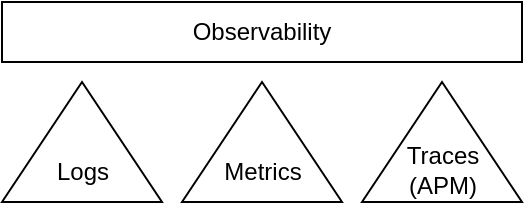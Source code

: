 <mxfile version="20.7.4" type="device"><diagram id="7B3yxqH6tzSVATaJf9of" name="Sayfa -1"><mxGraphModel dx="988" dy="584" grid="1" gridSize="10" guides="1" tooltips="1" connect="1" arrows="1" fold="1" page="1" pageScale="1" pageWidth="827" pageHeight="1169" math="0" shadow="0"><root><mxCell id="0"/><mxCell id="1" parent="0"/><mxCell id="XBqKXhgIeWG1hQGlzMfG-1" value="Observability" style="whiteSpace=wrap;html=1;" vertex="1" parent="1"><mxGeometry x="210" y="270" width="260" height="30" as="geometry"/></mxCell><mxCell id="XBqKXhgIeWG1hQGlzMfG-2" value="" style="triangle;whiteSpace=wrap;html=1;rotation=-90;" vertex="1" parent="1"><mxGeometry x="220" y="300" width="60" height="80" as="geometry"/></mxCell><mxCell id="XBqKXhgIeWG1hQGlzMfG-3" value="" style="triangle;whiteSpace=wrap;html=1;rotation=-90;" vertex="1" parent="1"><mxGeometry x="310" y="300" width="60" height="80" as="geometry"/></mxCell><mxCell id="XBqKXhgIeWG1hQGlzMfG-4" value="" style="triangle;whiteSpace=wrap;html=1;rotation=-90;" vertex="1" parent="1"><mxGeometry x="400" y="300" width="60" height="80" as="geometry"/></mxCell><mxCell id="XBqKXhgIeWG1hQGlzMfG-5" value="Logs" style="text;html=1;align=center;verticalAlign=middle;resizable=0;points=[];autosize=1;strokeColor=none;fillColor=none;" vertex="1" parent="1"><mxGeometry x="225" y="340" width="50" height="30" as="geometry"/></mxCell><mxCell id="XBqKXhgIeWG1hQGlzMfG-6" value="Metrics" style="text;html=1;align=center;verticalAlign=middle;resizable=0;points=[];autosize=1;strokeColor=none;fillColor=none;" vertex="1" parent="1"><mxGeometry x="310" y="340" width="60" height="30" as="geometry"/></mxCell><mxCell id="XBqKXhgIeWG1hQGlzMfG-7" value="Traces&lt;br&gt;(APM)" style="text;html=1;align=center;verticalAlign=middle;resizable=0;points=[];autosize=1;strokeColor=none;fillColor=none;" vertex="1" parent="1"><mxGeometry x="400" y="334" width="60" height="40" as="geometry"/></mxCell></root></mxGraphModel></diagram></mxfile>